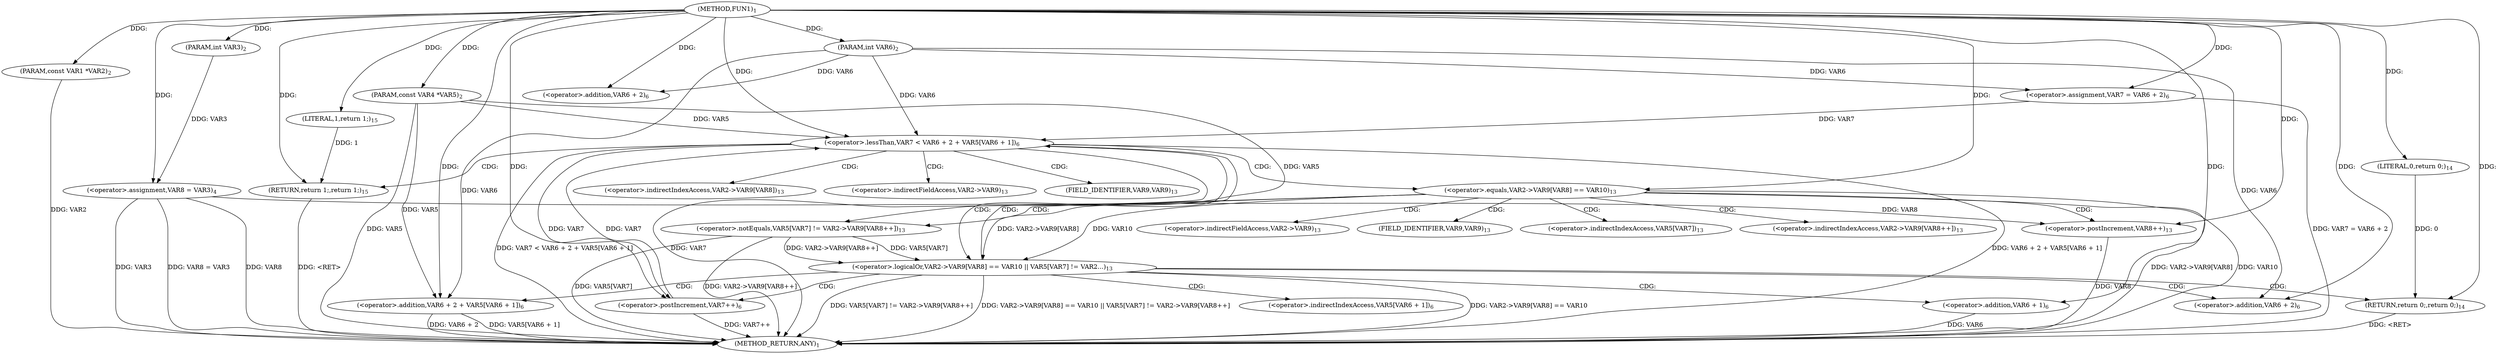 digraph "FUN1" {  
"8" [label = <(METHOD,FUN1)<SUB>1</SUB>> ]
"63" [label = <(METHOD_RETURN,ANY)<SUB>1</SUB>> ]
"9" [label = <(PARAM,const VAR1 *VAR2)<SUB>2</SUB>> ]
"10" [label = <(PARAM,int VAR3)<SUB>2</SUB>> ]
"11" [label = <(PARAM,const VAR4 *VAR5)<SUB>2</SUB>> ]
"12" [label = <(PARAM,int VAR6)<SUB>2</SUB>> ]
"16" [label = <(&lt;operator&gt;.assignment,VAR8 = VAR3)<SUB>4</SUB>> ]
"61" [label = <(RETURN,return 1;,return 1;)<SUB>15</SUB>> ]
"26" [label = <(&lt;operator&gt;.lessThan,VAR7 &lt; VAR6 + 2 + VAR5[VAR6 + 1])<SUB>6</SUB>> ]
"37" [label = <(&lt;operator&gt;.postIncrement,VAR7++)<SUB>6</SUB>> ]
"62" [label = <(LITERAL,1,return 1;)<SUB>15</SUB>> ]
"21" [label = <(&lt;operator&gt;.assignment,VAR7 = VAR6 + 2)<SUB>6</SUB>> ]
"40" [label = <(&lt;operator&gt;.logicalOr,VAR2-&gt;VAR9[VAR8] == VAR10 || VAR5[VAR7] != VAR2...)<SUB>13</SUB>> ]
"28" [label = <(&lt;operator&gt;.addition,VAR6 + 2 + VAR5[VAR6 + 1])<SUB>6</SUB>> ]
"59" [label = <(RETURN,return 0;,return 0;)<SUB>14</SUB>> ]
"23" [label = <(&lt;operator&gt;.addition,VAR6 + 2)<SUB>6</SUB>> ]
"29" [label = <(&lt;operator&gt;.addition,VAR6 + 2)<SUB>6</SUB>> ]
"41" [label = <(&lt;operator&gt;.equals,VAR2-&gt;VAR9[VAR8] == VAR10)<SUB>13</SUB>> ]
"48" [label = <(&lt;operator&gt;.notEquals,VAR5[VAR7] != VAR2-&gt;VAR9[VAR8++])<SUB>13</SUB>> ]
"60" [label = <(LITERAL,0,return 0;)<SUB>14</SUB>> ]
"34" [label = <(&lt;operator&gt;.addition,VAR6 + 1)<SUB>6</SUB>> ]
"56" [label = <(&lt;operator&gt;.postIncrement,VAR8++)<SUB>13</SUB>> ]
"32" [label = <(&lt;operator&gt;.indirectIndexAccess,VAR5[VAR6 + 1])<SUB>6</SUB>> ]
"42" [label = <(&lt;operator&gt;.indirectIndexAccess,VAR2-&gt;VAR9[VAR8])<SUB>13</SUB>> ]
"49" [label = <(&lt;operator&gt;.indirectIndexAccess,VAR5[VAR7])<SUB>13</SUB>> ]
"52" [label = <(&lt;operator&gt;.indirectIndexAccess,VAR2-&gt;VAR9[VAR8++])<SUB>13</SUB>> ]
"43" [label = <(&lt;operator&gt;.indirectFieldAccess,VAR2-&gt;VAR9)<SUB>13</SUB>> ]
"53" [label = <(&lt;operator&gt;.indirectFieldAccess,VAR2-&gt;VAR9)<SUB>13</SUB>> ]
"45" [label = <(FIELD_IDENTIFIER,VAR9,VAR9)<SUB>13</SUB>> ]
"55" [label = <(FIELD_IDENTIFIER,VAR9,VAR9)<SUB>13</SUB>> ]
  "59" -> "63"  [ label = "DDG: &lt;RET&gt;"] 
  "61" -> "63"  [ label = "DDG: &lt;RET&gt;"] 
  "9" -> "63"  [ label = "DDG: VAR2"] 
  "11" -> "63"  [ label = "DDG: VAR5"] 
  "16" -> "63"  [ label = "DDG: VAR8"] 
  "16" -> "63"  [ label = "DDG: VAR3"] 
  "16" -> "63"  [ label = "DDG: VAR8 = VAR3"] 
  "21" -> "63"  [ label = "DDG: VAR7 = VAR6 + 2"] 
  "26" -> "63"  [ label = "DDG: VAR7"] 
  "28" -> "63"  [ label = "DDG: VAR6 + 2"] 
  "34" -> "63"  [ label = "DDG: VAR6"] 
  "28" -> "63"  [ label = "DDG: VAR5[VAR6 + 1]"] 
  "26" -> "63"  [ label = "DDG: VAR6 + 2 + VAR5[VAR6 + 1]"] 
  "26" -> "63"  [ label = "DDG: VAR7 &lt; VAR6 + 2 + VAR5[VAR6 + 1]"] 
  "41" -> "63"  [ label = "DDG: VAR2-&gt;VAR9[VAR8]"] 
  "40" -> "63"  [ label = "DDG: VAR2-&gt;VAR9[VAR8] == VAR10"] 
  "48" -> "63"  [ label = "DDG: VAR5[VAR7]"] 
  "56" -> "63"  [ label = "DDG: VAR8"] 
  "48" -> "63"  [ label = "DDG: VAR2-&gt;VAR9[VAR8++]"] 
  "40" -> "63"  [ label = "DDG: VAR5[VAR7] != VAR2-&gt;VAR9[VAR8++]"] 
  "40" -> "63"  [ label = "DDG: VAR2-&gt;VAR9[VAR8] == VAR10 || VAR5[VAR7] != VAR2-&gt;VAR9[VAR8++]"] 
  "37" -> "63"  [ label = "DDG: VAR7++"] 
  "41" -> "63"  [ label = "DDG: VAR10"] 
  "8" -> "9"  [ label = "DDG: "] 
  "8" -> "10"  [ label = "DDG: "] 
  "8" -> "11"  [ label = "DDG: "] 
  "8" -> "12"  [ label = "DDG: "] 
  "10" -> "16"  [ label = "DDG: VAR3"] 
  "8" -> "16"  [ label = "DDG: "] 
  "62" -> "61"  [ label = "DDG: 1"] 
  "8" -> "61"  [ label = "DDG: "] 
  "8" -> "62"  [ label = "DDG: "] 
  "12" -> "21"  [ label = "DDG: VAR6"] 
  "8" -> "21"  [ label = "DDG: "] 
  "21" -> "26"  [ label = "DDG: VAR7"] 
  "37" -> "26"  [ label = "DDG: VAR7"] 
  "8" -> "26"  [ label = "DDG: "] 
  "12" -> "26"  [ label = "DDG: VAR6"] 
  "11" -> "26"  [ label = "DDG: VAR5"] 
  "26" -> "37"  [ label = "DDG: VAR7"] 
  "8" -> "37"  [ label = "DDG: "] 
  "8" -> "28"  [ label = "DDG: "] 
  "12" -> "28"  [ label = "DDG: VAR6"] 
  "11" -> "28"  [ label = "DDG: VAR5"] 
  "41" -> "40"  [ label = "DDG: VAR2-&gt;VAR9[VAR8]"] 
  "41" -> "40"  [ label = "DDG: VAR10"] 
  "48" -> "40"  [ label = "DDG: VAR5[VAR7]"] 
  "48" -> "40"  [ label = "DDG: VAR2-&gt;VAR9[VAR8++]"] 
  "60" -> "59"  [ label = "DDG: 0"] 
  "8" -> "59"  [ label = "DDG: "] 
  "12" -> "23"  [ label = "DDG: VAR6"] 
  "8" -> "23"  [ label = "DDG: "] 
  "8" -> "29"  [ label = "DDG: "] 
  "12" -> "29"  [ label = "DDG: VAR6"] 
  "8" -> "41"  [ label = "DDG: "] 
  "11" -> "48"  [ label = "DDG: VAR5"] 
  "8" -> "60"  [ label = "DDG: "] 
  "8" -> "34"  [ label = "DDG: "] 
  "16" -> "56"  [ label = "DDG: VAR8"] 
  "8" -> "56"  [ label = "DDG: "] 
  "26" -> "61"  [ label = "CDG: "] 
  "26" -> "42"  [ label = "CDG: "] 
  "26" -> "41"  [ label = "CDG: "] 
  "26" -> "45"  [ label = "CDG: "] 
  "26" -> "40"  [ label = "CDG: "] 
  "26" -> "43"  [ label = "CDG: "] 
  "40" -> "34"  [ label = "CDG: "] 
  "40" -> "32"  [ label = "CDG: "] 
  "40" -> "26"  [ label = "CDG: "] 
  "40" -> "28"  [ label = "CDG: "] 
  "40" -> "37"  [ label = "CDG: "] 
  "40" -> "29"  [ label = "CDG: "] 
  "40" -> "59"  [ label = "CDG: "] 
  "41" -> "48"  [ label = "CDG: "] 
  "41" -> "49"  [ label = "CDG: "] 
  "41" -> "52"  [ label = "CDG: "] 
  "41" -> "53"  [ label = "CDG: "] 
  "41" -> "56"  [ label = "CDG: "] 
  "41" -> "55"  [ label = "CDG: "] 
}

